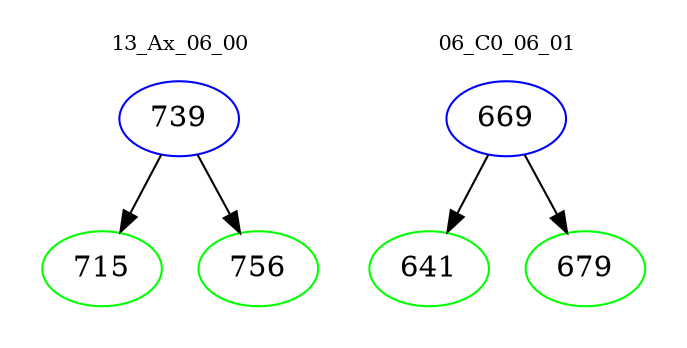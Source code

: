 digraph{
subgraph cluster_0 {
color = white
label = "13_Ax_06_00";
fontsize=10;
T0_739 [label="739", color="blue"]
T0_739 -> T0_715 [color="black"]
T0_715 [label="715", color="green"]
T0_739 -> T0_756 [color="black"]
T0_756 [label="756", color="green"]
}
subgraph cluster_1 {
color = white
label = "06_C0_06_01";
fontsize=10;
T1_669 [label="669", color="blue"]
T1_669 -> T1_641 [color="black"]
T1_641 [label="641", color="green"]
T1_669 -> T1_679 [color="black"]
T1_679 [label="679", color="green"]
}
}
